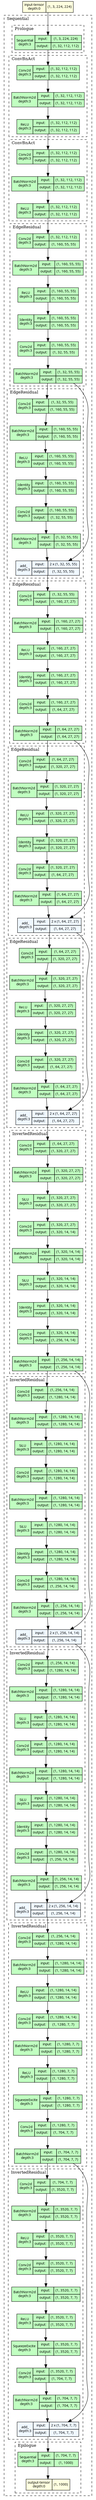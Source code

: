 strict digraph "GPUNet-0" {
	graph [ordering=in rankdir=TB size="69.6,69.6"]
	node [align=left fontname="Linux libertine" fontsize=10 height=0.2 margin=0 ranksep=0.1 shape=plaintext style=filled]
	edge [fontsize=10]
	0 [label=<
                    <TABLE BORDER="0" CELLBORDER="1"
                    CELLSPACING="0" CELLPADDING="4">
                        <TR><TD>input-tensor<BR/>depth:0</TD><TD>(1, 3, 224, 224)</TD></TR>
                    </TABLE>> fillcolor=lightyellow]
	subgraph cluster_2 {
		fontsize=12 label=Sequential labeljust=l style=dashed
		subgraph cluster_3 {
			fontsize=12 label=Prologue labeljust=l style=dashed
			1 [label=<
                    <TABLE BORDER="0" CELLBORDER="1"
                    CELLSPACING="0" CELLPADDING="4">
                    <TR>
                        <TD ROWSPAN="2">Sequential<BR/>depth:3</TD>
                        <TD COLSPAN="2">input:</TD>
                        <TD COLSPAN="2">(1, 3, 224, 224) </TD>
                    </TR>
                    <TR>
                        <TD COLSPAN="2">output: </TD>
                        <TD COLSPAN="2">(1, 32, 112, 112) </TD>
                    </TR>
                    </TABLE>> fillcolor=darkseagreen1]
		}
		subgraph cluster_4 {
			fontsize=12 label=ConvBnAct labeljust=l style=dashed
			2 [label=<
                    <TABLE BORDER="0" CELLBORDER="1"
                    CELLSPACING="0" CELLPADDING="4">
                    <TR>
                        <TD ROWSPAN="2">Conv2d<BR/>depth:3</TD>
                        <TD COLSPAN="2">input:</TD>
                        <TD COLSPAN="2">(1, 32, 112, 112) </TD>
                    </TR>
                    <TR>
                        <TD COLSPAN="2">output: </TD>
                        <TD COLSPAN="2">(1, 32, 112, 112) </TD>
                    </TR>
                    </TABLE>> fillcolor=darkseagreen1]
			3 [label=<
                    <TABLE BORDER="0" CELLBORDER="1"
                    CELLSPACING="0" CELLPADDING="4">
                    <TR>
                        <TD ROWSPAN="2">BatchNorm2d<BR/>depth:3</TD>
                        <TD COLSPAN="2">input:</TD>
                        <TD COLSPAN="2">(1, 32, 112, 112) </TD>
                    </TR>
                    <TR>
                        <TD COLSPAN="2">output: </TD>
                        <TD COLSPAN="2">(1, 32, 112, 112) </TD>
                    </TR>
                    </TABLE>> fillcolor=darkseagreen1]
			4 [label=<
                    <TABLE BORDER="0" CELLBORDER="1"
                    CELLSPACING="0" CELLPADDING="4">
                    <TR>
                        <TD ROWSPAN="2">ReLU<BR/>depth:3</TD>
                        <TD COLSPAN="2">input:</TD>
                        <TD COLSPAN="2">(1, 32, 112, 112) </TD>
                    </TR>
                    <TR>
                        <TD COLSPAN="2">output: </TD>
                        <TD COLSPAN="2">(1, 32, 112, 112) </TD>
                    </TR>
                    </TABLE>> fillcolor=darkseagreen1]
		}
		subgraph cluster_5 {
			fontsize=12 label=ConvBnAct labeljust=l style=dashed
			5 [label=<
                    <TABLE BORDER="0" CELLBORDER="1"
                    CELLSPACING="0" CELLPADDING="4">
                    <TR>
                        <TD ROWSPAN="2">Conv2d<BR/>depth:3</TD>
                        <TD COLSPAN="2">input:</TD>
                        <TD COLSPAN="2">(1, 32, 112, 112) </TD>
                    </TR>
                    <TR>
                        <TD COLSPAN="2">output: </TD>
                        <TD COLSPAN="2">(1, 32, 112, 112) </TD>
                    </TR>
                    </TABLE>> fillcolor=darkseagreen1]
			6 [label=<
                    <TABLE BORDER="0" CELLBORDER="1"
                    CELLSPACING="0" CELLPADDING="4">
                    <TR>
                        <TD ROWSPAN="2">BatchNorm2d<BR/>depth:3</TD>
                        <TD COLSPAN="2">input:</TD>
                        <TD COLSPAN="2">(1, 32, 112, 112) </TD>
                    </TR>
                    <TR>
                        <TD COLSPAN="2">output: </TD>
                        <TD COLSPAN="2">(1, 32, 112, 112) </TD>
                    </TR>
                    </TABLE>> fillcolor=darkseagreen1]
			7 [label=<
                    <TABLE BORDER="0" CELLBORDER="1"
                    CELLSPACING="0" CELLPADDING="4">
                    <TR>
                        <TD ROWSPAN="2">ReLU<BR/>depth:3</TD>
                        <TD COLSPAN="2">input:</TD>
                        <TD COLSPAN="2">(1, 32, 112, 112) </TD>
                    </TR>
                    <TR>
                        <TD COLSPAN="2">output: </TD>
                        <TD COLSPAN="2">(1, 32, 112, 112) </TD>
                    </TR>
                    </TABLE>> fillcolor=darkseagreen1]
		}
		subgraph cluster_6 {
			fontsize=12 label=EdgeResidual labeljust=l style=dashed
			8 [label=<
                    <TABLE BORDER="0" CELLBORDER="1"
                    CELLSPACING="0" CELLPADDING="4">
                    <TR>
                        <TD ROWSPAN="2">Conv2d<BR/>depth:3</TD>
                        <TD COLSPAN="2">input:</TD>
                        <TD COLSPAN="2">(1, 32, 112, 112) </TD>
                    </TR>
                    <TR>
                        <TD COLSPAN="2">output: </TD>
                        <TD COLSPAN="2">(1, 160, 55, 55) </TD>
                    </TR>
                    </TABLE>> fillcolor=darkseagreen1]
			9 [label=<
                    <TABLE BORDER="0" CELLBORDER="1"
                    CELLSPACING="0" CELLPADDING="4">
                    <TR>
                        <TD ROWSPAN="2">BatchNorm2d<BR/>depth:3</TD>
                        <TD COLSPAN="2">input:</TD>
                        <TD COLSPAN="2">(1, 160, 55, 55) </TD>
                    </TR>
                    <TR>
                        <TD COLSPAN="2">output: </TD>
                        <TD COLSPAN="2">(1, 160, 55, 55) </TD>
                    </TR>
                    </TABLE>> fillcolor=darkseagreen1]
			10 [label=<
                    <TABLE BORDER="0" CELLBORDER="1"
                    CELLSPACING="0" CELLPADDING="4">
                    <TR>
                        <TD ROWSPAN="2">ReLU<BR/>depth:3</TD>
                        <TD COLSPAN="2">input:</TD>
                        <TD COLSPAN="2">(1, 160, 55, 55) </TD>
                    </TR>
                    <TR>
                        <TD COLSPAN="2">output: </TD>
                        <TD COLSPAN="2">(1, 160, 55, 55) </TD>
                    </TR>
                    </TABLE>> fillcolor=darkseagreen1]
			11 [label=<
                    <TABLE BORDER="0" CELLBORDER="1"
                    CELLSPACING="0" CELLPADDING="4">
                    <TR>
                        <TD ROWSPAN="2">Identity<BR/>depth:3</TD>
                        <TD COLSPAN="2">input:</TD>
                        <TD COLSPAN="2">(1, 160, 55, 55) </TD>
                    </TR>
                    <TR>
                        <TD COLSPAN="2">output: </TD>
                        <TD COLSPAN="2">(1, 160, 55, 55) </TD>
                    </TR>
                    </TABLE>> fillcolor=darkseagreen1]
			12 [label=<
                    <TABLE BORDER="0" CELLBORDER="1"
                    CELLSPACING="0" CELLPADDING="4">
                    <TR>
                        <TD ROWSPAN="2">Conv2d<BR/>depth:3</TD>
                        <TD COLSPAN="2">input:</TD>
                        <TD COLSPAN="2">(1, 160, 55, 55) </TD>
                    </TR>
                    <TR>
                        <TD COLSPAN="2">output: </TD>
                        <TD COLSPAN="2">(1, 32, 55, 55) </TD>
                    </TR>
                    </TABLE>> fillcolor=darkseagreen1]
			13 [label=<
                    <TABLE BORDER="0" CELLBORDER="1"
                    CELLSPACING="0" CELLPADDING="4">
                    <TR>
                        <TD ROWSPAN="2">BatchNorm2d<BR/>depth:3</TD>
                        <TD COLSPAN="2">input:</TD>
                        <TD COLSPAN="2">(1, 32, 55, 55) </TD>
                    </TR>
                    <TR>
                        <TD COLSPAN="2">output: </TD>
                        <TD COLSPAN="2">(1, 32, 55, 55) </TD>
                    </TR>
                    </TABLE>> fillcolor=darkseagreen1]
		}
		subgraph cluster_7 {
			fontsize=12 label=EdgeResidual labeljust=l style=dashed
			14 [label=<
                    <TABLE BORDER="0" CELLBORDER="1"
                    CELLSPACING="0" CELLPADDING="4">
                    <TR>
                        <TD ROWSPAN="2">Conv2d<BR/>depth:3</TD>
                        <TD COLSPAN="2">input:</TD>
                        <TD COLSPAN="2">(1, 32, 55, 55) </TD>
                    </TR>
                    <TR>
                        <TD COLSPAN="2">output: </TD>
                        <TD COLSPAN="2">(1, 160, 55, 55) </TD>
                    </TR>
                    </TABLE>> fillcolor=darkseagreen1]
			15 [label=<
                    <TABLE BORDER="0" CELLBORDER="1"
                    CELLSPACING="0" CELLPADDING="4">
                    <TR>
                        <TD ROWSPAN="2">BatchNorm2d<BR/>depth:3</TD>
                        <TD COLSPAN="2">input:</TD>
                        <TD COLSPAN="2">(1, 160, 55, 55) </TD>
                    </TR>
                    <TR>
                        <TD COLSPAN="2">output: </TD>
                        <TD COLSPAN="2">(1, 160, 55, 55) </TD>
                    </TR>
                    </TABLE>> fillcolor=darkseagreen1]
			16 [label=<
                    <TABLE BORDER="0" CELLBORDER="1"
                    CELLSPACING="0" CELLPADDING="4">
                    <TR>
                        <TD ROWSPAN="2">ReLU<BR/>depth:3</TD>
                        <TD COLSPAN="2">input:</TD>
                        <TD COLSPAN="2">(1, 160, 55, 55) </TD>
                    </TR>
                    <TR>
                        <TD COLSPAN="2">output: </TD>
                        <TD COLSPAN="2">(1, 160, 55, 55) </TD>
                    </TR>
                    </TABLE>> fillcolor=darkseagreen1]
			17 [label=<
                    <TABLE BORDER="0" CELLBORDER="1"
                    CELLSPACING="0" CELLPADDING="4">
                    <TR>
                        <TD ROWSPAN="2">Identity<BR/>depth:3</TD>
                        <TD COLSPAN="2">input:</TD>
                        <TD COLSPAN="2">(1, 160, 55, 55) </TD>
                    </TR>
                    <TR>
                        <TD COLSPAN="2">output: </TD>
                        <TD COLSPAN="2">(1, 160, 55, 55) </TD>
                    </TR>
                    </TABLE>> fillcolor=darkseagreen1]
			18 [label=<
                    <TABLE BORDER="0" CELLBORDER="1"
                    CELLSPACING="0" CELLPADDING="4">
                    <TR>
                        <TD ROWSPAN="2">Conv2d<BR/>depth:3</TD>
                        <TD COLSPAN="2">input:</TD>
                        <TD COLSPAN="2">(1, 160, 55, 55) </TD>
                    </TR>
                    <TR>
                        <TD COLSPAN="2">output: </TD>
                        <TD COLSPAN="2">(1, 32, 55, 55) </TD>
                    </TR>
                    </TABLE>> fillcolor=darkseagreen1]
			19 [label=<
                    <TABLE BORDER="0" CELLBORDER="1"
                    CELLSPACING="0" CELLPADDING="4">
                    <TR>
                        <TD ROWSPAN="2">BatchNorm2d<BR/>depth:3</TD>
                        <TD COLSPAN="2">input:</TD>
                        <TD COLSPAN="2">(1, 32, 55, 55) </TD>
                    </TR>
                    <TR>
                        <TD COLSPAN="2">output: </TD>
                        <TD COLSPAN="2">(1, 32, 55, 55) </TD>
                    </TR>
                    </TABLE>> fillcolor=darkseagreen1]
			20 [label=<
                    <TABLE BORDER="0" CELLBORDER="1"
                    CELLSPACING="0" CELLPADDING="4">
                    <TR>
                        <TD ROWSPAN="2">add_<BR/>depth:3</TD>
                        <TD COLSPAN="2">input:</TD>
                        <TD COLSPAN="2">2 x (1, 32, 55, 55) </TD>
                    </TR>
                    <TR>
                        <TD COLSPAN="2">output: </TD>
                        <TD COLSPAN="2">(1, 32, 55, 55) </TD>
                    </TR>
                    </TABLE>> fillcolor=aliceblue]
		}
		subgraph cluster_8 {
			fontsize=12 label=EdgeResidual labeljust=l style=dashed
			21 [label=<
                    <TABLE BORDER="0" CELLBORDER="1"
                    CELLSPACING="0" CELLPADDING="4">
                    <TR>
                        <TD ROWSPAN="2">Conv2d<BR/>depth:3</TD>
                        <TD COLSPAN="2">input:</TD>
                        <TD COLSPAN="2">(1, 32, 55, 55) </TD>
                    </TR>
                    <TR>
                        <TD COLSPAN="2">output: </TD>
                        <TD COLSPAN="2">(1, 160, 27, 27) </TD>
                    </TR>
                    </TABLE>> fillcolor=darkseagreen1]
			22 [label=<
                    <TABLE BORDER="0" CELLBORDER="1"
                    CELLSPACING="0" CELLPADDING="4">
                    <TR>
                        <TD ROWSPAN="2">BatchNorm2d<BR/>depth:3</TD>
                        <TD COLSPAN="2">input:</TD>
                        <TD COLSPAN="2">(1, 160, 27, 27) </TD>
                    </TR>
                    <TR>
                        <TD COLSPAN="2">output: </TD>
                        <TD COLSPAN="2">(1, 160, 27, 27) </TD>
                    </TR>
                    </TABLE>> fillcolor=darkseagreen1]
			23 [label=<
                    <TABLE BORDER="0" CELLBORDER="1"
                    CELLSPACING="0" CELLPADDING="4">
                    <TR>
                        <TD ROWSPAN="2">ReLU<BR/>depth:3</TD>
                        <TD COLSPAN="2">input:</TD>
                        <TD COLSPAN="2">(1, 160, 27, 27) </TD>
                    </TR>
                    <TR>
                        <TD COLSPAN="2">output: </TD>
                        <TD COLSPAN="2">(1, 160, 27, 27) </TD>
                    </TR>
                    </TABLE>> fillcolor=darkseagreen1]
			24 [label=<
                    <TABLE BORDER="0" CELLBORDER="1"
                    CELLSPACING="0" CELLPADDING="4">
                    <TR>
                        <TD ROWSPAN="2">Identity<BR/>depth:3</TD>
                        <TD COLSPAN="2">input:</TD>
                        <TD COLSPAN="2">(1, 160, 27, 27) </TD>
                    </TR>
                    <TR>
                        <TD COLSPAN="2">output: </TD>
                        <TD COLSPAN="2">(1, 160, 27, 27) </TD>
                    </TR>
                    </TABLE>> fillcolor=darkseagreen1]
			25 [label=<
                    <TABLE BORDER="0" CELLBORDER="1"
                    CELLSPACING="0" CELLPADDING="4">
                    <TR>
                        <TD ROWSPAN="2">Conv2d<BR/>depth:3</TD>
                        <TD COLSPAN="2">input:</TD>
                        <TD COLSPAN="2">(1, 160, 27, 27) </TD>
                    </TR>
                    <TR>
                        <TD COLSPAN="2">output: </TD>
                        <TD COLSPAN="2">(1, 64, 27, 27) </TD>
                    </TR>
                    </TABLE>> fillcolor=darkseagreen1]
			26 [label=<
                    <TABLE BORDER="0" CELLBORDER="1"
                    CELLSPACING="0" CELLPADDING="4">
                    <TR>
                        <TD ROWSPAN="2">BatchNorm2d<BR/>depth:3</TD>
                        <TD COLSPAN="2">input:</TD>
                        <TD COLSPAN="2">(1, 64, 27, 27) </TD>
                    </TR>
                    <TR>
                        <TD COLSPAN="2">output: </TD>
                        <TD COLSPAN="2">(1, 64, 27, 27) </TD>
                    </TR>
                    </TABLE>> fillcolor=darkseagreen1]
		}
		subgraph cluster_9 {
			fontsize=12 label=EdgeResidual labeljust=l style=dashed
			27 [label=<
                    <TABLE BORDER="0" CELLBORDER="1"
                    CELLSPACING="0" CELLPADDING="4">
                    <TR>
                        <TD ROWSPAN="2">Conv2d<BR/>depth:3</TD>
                        <TD COLSPAN="2">input:</TD>
                        <TD COLSPAN="2">(1, 64, 27, 27) </TD>
                    </TR>
                    <TR>
                        <TD COLSPAN="2">output: </TD>
                        <TD COLSPAN="2">(1, 320, 27, 27) </TD>
                    </TR>
                    </TABLE>> fillcolor=darkseagreen1]
			28 [label=<
                    <TABLE BORDER="0" CELLBORDER="1"
                    CELLSPACING="0" CELLPADDING="4">
                    <TR>
                        <TD ROWSPAN="2">BatchNorm2d<BR/>depth:3</TD>
                        <TD COLSPAN="2">input:</TD>
                        <TD COLSPAN="2">(1, 320, 27, 27) </TD>
                    </TR>
                    <TR>
                        <TD COLSPAN="2">output: </TD>
                        <TD COLSPAN="2">(1, 320, 27, 27) </TD>
                    </TR>
                    </TABLE>> fillcolor=darkseagreen1]
			29 [label=<
                    <TABLE BORDER="0" CELLBORDER="1"
                    CELLSPACING="0" CELLPADDING="4">
                    <TR>
                        <TD ROWSPAN="2">ReLU<BR/>depth:3</TD>
                        <TD COLSPAN="2">input:</TD>
                        <TD COLSPAN="2">(1, 320, 27, 27) </TD>
                    </TR>
                    <TR>
                        <TD COLSPAN="2">output: </TD>
                        <TD COLSPAN="2">(1, 320, 27, 27) </TD>
                    </TR>
                    </TABLE>> fillcolor=darkseagreen1]
			30 [label=<
                    <TABLE BORDER="0" CELLBORDER="1"
                    CELLSPACING="0" CELLPADDING="4">
                    <TR>
                        <TD ROWSPAN="2">Identity<BR/>depth:3</TD>
                        <TD COLSPAN="2">input:</TD>
                        <TD COLSPAN="2">(1, 320, 27, 27) </TD>
                    </TR>
                    <TR>
                        <TD COLSPAN="2">output: </TD>
                        <TD COLSPAN="2">(1, 320, 27, 27) </TD>
                    </TR>
                    </TABLE>> fillcolor=darkseagreen1]
			31 [label=<
                    <TABLE BORDER="0" CELLBORDER="1"
                    CELLSPACING="0" CELLPADDING="4">
                    <TR>
                        <TD ROWSPAN="2">Conv2d<BR/>depth:3</TD>
                        <TD COLSPAN="2">input:</TD>
                        <TD COLSPAN="2">(1, 320, 27, 27) </TD>
                    </TR>
                    <TR>
                        <TD COLSPAN="2">output: </TD>
                        <TD COLSPAN="2">(1, 64, 27, 27) </TD>
                    </TR>
                    </TABLE>> fillcolor=darkseagreen1]
			32 [label=<
                    <TABLE BORDER="0" CELLBORDER="1"
                    CELLSPACING="0" CELLPADDING="4">
                    <TR>
                        <TD ROWSPAN="2">BatchNorm2d<BR/>depth:3</TD>
                        <TD COLSPAN="2">input:</TD>
                        <TD COLSPAN="2">(1, 64, 27, 27) </TD>
                    </TR>
                    <TR>
                        <TD COLSPAN="2">output: </TD>
                        <TD COLSPAN="2">(1, 64, 27, 27) </TD>
                    </TR>
                    </TABLE>> fillcolor=darkseagreen1]
			33 [label=<
                    <TABLE BORDER="0" CELLBORDER="1"
                    CELLSPACING="0" CELLPADDING="4">
                    <TR>
                        <TD ROWSPAN="2">add_<BR/>depth:3</TD>
                        <TD COLSPAN="2">input:</TD>
                        <TD COLSPAN="2">2 x (1, 64, 27, 27) </TD>
                    </TR>
                    <TR>
                        <TD COLSPAN="2">output: </TD>
                        <TD COLSPAN="2">(1, 64, 27, 27) </TD>
                    </TR>
                    </TABLE>> fillcolor=aliceblue]
		}
		subgraph cluster_10 {
			fontsize=12 label=EdgeResidual labeljust=l style=dashed
			34 [label=<
                    <TABLE BORDER="0" CELLBORDER="1"
                    CELLSPACING="0" CELLPADDING="4">
                    <TR>
                        <TD ROWSPAN="2">Conv2d<BR/>depth:3</TD>
                        <TD COLSPAN="2">input:</TD>
                        <TD COLSPAN="2">(1, 64, 27, 27) </TD>
                    </TR>
                    <TR>
                        <TD COLSPAN="2">output: </TD>
                        <TD COLSPAN="2">(1, 320, 27, 27) </TD>
                    </TR>
                    </TABLE>> fillcolor=darkseagreen1]
			35 [label=<
                    <TABLE BORDER="0" CELLBORDER="1"
                    CELLSPACING="0" CELLPADDING="4">
                    <TR>
                        <TD ROWSPAN="2">BatchNorm2d<BR/>depth:3</TD>
                        <TD COLSPAN="2">input:</TD>
                        <TD COLSPAN="2">(1, 320, 27, 27) </TD>
                    </TR>
                    <TR>
                        <TD COLSPAN="2">output: </TD>
                        <TD COLSPAN="2">(1, 320, 27, 27) </TD>
                    </TR>
                    </TABLE>> fillcolor=darkseagreen1]
			36 [label=<
                    <TABLE BORDER="0" CELLBORDER="1"
                    CELLSPACING="0" CELLPADDING="4">
                    <TR>
                        <TD ROWSPAN="2">ReLU<BR/>depth:3</TD>
                        <TD COLSPAN="2">input:</TD>
                        <TD COLSPAN="2">(1, 320, 27, 27) </TD>
                    </TR>
                    <TR>
                        <TD COLSPAN="2">output: </TD>
                        <TD COLSPAN="2">(1, 320, 27, 27) </TD>
                    </TR>
                    </TABLE>> fillcolor=darkseagreen1]
			37 [label=<
                    <TABLE BORDER="0" CELLBORDER="1"
                    CELLSPACING="0" CELLPADDING="4">
                    <TR>
                        <TD ROWSPAN="2">Identity<BR/>depth:3</TD>
                        <TD COLSPAN="2">input:</TD>
                        <TD COLSPAN="2">(1, 320, 27, 27) </TD>
                    </TR>
                    <TR>
                        <TD COLSPAN="2">output: </TD>
                        <TD COLSPAN="2">(1, 320, 27, 27) </TD>
                    </TR>
                    </TABLE>> fillcolor=darkseagreen1]
			38 [label=<
                    <TABLE BORDER="0" CELLBORDER="1"
                    CELLSPACING="0" CELLPADDING="4">
                    <TR>
                        <TD ROWSPAN="2">Conv2d<BR/>depth:3</TD>
                        <TD COLSPAN="2">input:</TD>
                        <TD COLSPAN="2">(1, 320, 27, 27) </TD>
                    </TR>
                    <TR>
                        <TD COLSPAN="2">output: </TD>
                        <TD COLSPAN="2">(1, 64, 27, 27) </TD>
                    </TR>
                    </TABLE>> fillcolor=darkseagreen1]
			39 [label=<
                    <TABLE BORDER="0" CELLBORDER="1"
                    CELLSPACING="0" CELLPADDING="4">
                    <TR>
                        <TD ROWSPAN="2">BatchNorm2d<BR/>depth:3</TD>
                        <TD COLSPAN="2">input:</TD>
                        <TD COLSPAN="2">(1, 64, 27, 27) </TD>
                    </TR>
                    <TR>
                        <TD COLSPAN="2">output: </TD>
                        <TD COLSPAN="2">(1, 64, 27, 27) </TD>
                    </TR>
                    </TABLE>> fillcolor=darkseagreen1]
			40 [label=<
                    <TABLE BORDER="0" CELLBORDER="1"
                    CELLSPACING="0" CELLPADDING="4">
                    <TR>
                        <TD ROWSPAN="2">add_<BR/>depth:3</TD>
                        <TD COLSPAN="2">input:</TD>
                        <TD COLSPAN="2">2 x (1, 64, 27, 27) </TD>
                    </TR>
                    <TR>
                        <TD COLSPAN="2">output: </TD>
                        <TD COLSPAN="2">(1, 64, 27, 27) </TD>
                    </TR>
                    </TABLE>> fillcolor=aliceblue]
		}
		subgraph cluster_11 {
			fontsize=12 label=InvertedResidual labeljust=l style=dashed
			41 [label=<
                    <TABLE BORDER="0" CELLBORDER="1"
                    CELLSPACING="0" CELLPADDING="4">
                    <TR>
                        <TD ROWSPAN="2">Conv2d<BR/>depth:3</TD>
                        <TD COLSPAN="2">input:</TD>
                        <TD COLSPAN="2">(1, 64, 27, 27) </TD>
                    </TR>
                    <TR>
                        <TD COLSPAN="2">output: </TD>
                        <TD COLSPAN="2">(1, 320, 27, 27) </TD>
                    </TR>
                    </TABLE>> fillcolor=darkseagreen1]
			42 [label=<
                    <TABLE BORDER="0" CELLBORDER="1"
                    CELLSPACING="0" CELLPADDING="4">
                    <TR>
                        <TD ROWSPAN="2">BatchNorm2d<BR/>depth:3</TD>
                        <TD COLSPAN="2">input:</TD>
                        <TD COLSPAN="2">(1, 320, 27, 27) </TD>
                    </TR>
                    <TR>
                        <TD COLSPAN="2">output: </TD>
                        <TD COLSPAN="2">(1, 320, 27, 27) </TD>
                    </TR>
                    </TABLE>> fillcolor=darkseagreen1]
			43 [label=<
                    <TABLE BORDER="0" CELLBORDER="1"
                    CELLSPACING="0" CELLPADDING="4">
                    <TR>
                        <TD ROWSPAN="2">SiLU<BR/>depth:3</TD>
                        <TD COLSPAN="2">input:</TD>
                        <TD COLSPAN="2">(1, 320, 27, 27) </TD>
                    </TR>
                    <TR>
                        <TD COLSPAN="2">output: </TD>
                        <TD COLSPAN="2">(1, 320, 27, 27) </TD>
                    </TR>
                    </TABLE>> fillcolor=darkseagreen1]
			44 [label=<
                    <TABLE BORDER="0" CELLBORDER="1"
                    CELLSPACING="0" CELLPADDING="4">
                    <TR>
                        <TD ROWSPAN="2">Conv2d<BR/>depth:3</TD>
                        <TD COLSPAN="2">input:</TD>
                        <TD COLSPAN="2">(1, 320, 27, 27) </TD>
                    </TR>
                    <TR>
                        <TD COLSPAN="2">output: </TD>
                        <TD COLSPAN="2">(1, 320, 14, 14) </TD>
                    </TR>
                    </TABLE>> fillcolor=darkseagreen1]
			45 [label=<
                    <TABLE BORDER="0" CELLBORDER="1"
                    CELLSPACING="0" CELLPADDING="4">
                    <TR>
                        <TD ROWSPAN="2">BatchNorm2d<BR/>depth:3</TD>
                        <TD COLSPAN="2">input:</TD>
                        <TD COLSPAN="2">(1, 320, 14, 14) </TD>
                    </TR>
                    <TR>
                        <TD COLSPAN="2">output: </TD>
                        <TD COLSPAN="2">(1, 320, 14, 14) </TD>
                    </TR>
                    </TABLE>> fillcolor=darkseagreen1]
			46 [label=<
                    <TABLE BORDER="0" CELLBORDER="1"
                    CELLSPACING="0" CELLPADDING="4">
                    <TR>
                        <TD ROWSPAN="2">SiLU<BR/>depth:3</TD>
                        <TD COLSPAN="2">input:</TD>
                        <TD COLSPAN="2">(1, 320, 14, 14) </TD>
                    </TR>
                    <TR>
                        <TD COLSPAN="2">output: </TD>
                        <TD COLSPAN="2">(1, 320, 14, 14) </TD>
                    </TR>
                    </TABLE>> fillcolor=darkseagreen1]
			47 [label=<
                    <TABLE BORDER="0" CELLBORDER="1"
                    CELLSPACING="0" CELLPADDING="4">
                    <TR>
                        <TD ROWSPAN="2">Identity<BR/>depth:3</TD>
                        <TD COLSPAN="2">input:</TD>
                        <TD COLSPAN="2">(1, 320, 14, 14) </TD>
                    </TR>
                    <TR>
                        <TD COLSPAN="2">output: </TD>
                        <TD COLSPAN="2">(1, 320, 14, 14) </TD>
                    </TR>
                    </TABLE>> fillcolor=darkseagreen1]
			48 [label=<
                    <TABLE BORDER="0" CELLBORDER="1"
                    CELLSPACING="0" CELLPADDING="4">
                    <TR>
                        <TD ROWSPAN="2">Conv2d<BR/>depth:3</TD>
                        <TD COLSPAN="2">input:</TD>
                        <TD COLSPAN="2">(1, 320, 14, 14) </TD>
                    </TR>
                    <TR>
                        <TD COLSPAN="2">output: </TD>
                        <TD COLSPAN="2">(1, 256, 14, 14) </TD>
                    </TR>
                    </TABLE>> fillcolor=darkseagreen1]
			49 [label=<
                    <TABLE BORDER="0" CELLBORDER="1"
                    CELLSPACING="0" CELLPADDING="4">
                    <TR>
                        <TD ROWSPAN="2">BatchNorm2d<BR/>depth:3</TD>
                        <TD COLSPAN="2">input:</TD>
                        <TD COLSPAN="2">(1, 256, 14, 14) </TD>
                    </TR>
                    <TR>
                        <TD COLSPAN="2">output: </TD>
                        <TD COLSPAN="2">(1, 256, 14, 14) </TD>
                    </TR>
                    </TABLE>> fillcolor=darkseagreen1]
		}
		subgraph cluster_12 {
			fontsize=12 label=InvertedResidual labeljust=l style=dashed
			50 [label=<
                    <TABLE BORDER="0" CELLBORDER="1"
                    CELLSPACING="0" CELLPADDING="4">
                    <TR>
                        <TD ROWSPAN="2">Conv2d<BR/>depth:3</TD>
                        <TD COLSPAN="2">input:</TD>
                        <TD COLSPAN="2">(1, 256, 14, 14) </TD>
                    </TR>
                    <TR>
                        <TD COLSPAN="2">output: </TD>
                        <TD COLSPAN="2">(1, 1280, 14, 14) </TD>
                    </TR>
                    </TABLE>> fillcolor=darkseagreen1]
			51 [label=<
                    <TABLE BORDER="0" CELLBORDER="1"
                    CELLSPACING="0" CELLPADDING="4">
                    <TR>
                        <TD ROWSPAN="2">BatchNorm2d<BR/>depth:3</TD>
                        <TD COLSPAN="2">input:</TD>
                        <TD COLSPAN="2">(1, 1280, 14, 14) </TD>
                    </TR>
                    <TR>
                        <TD COLSPAN="2">output: </TD>
                        <TD COLSPAN="2">(1, 1280, 14, 14) </TD>
                    </TR>
                    </TABLE>> fillcolor=darkseagreen1]
			52 [label=<
                    <TABLE BORDER="0" CELLBORDER="1"
                    CELLSPACING="0" CELLPADDING="4">
                    <TR>
                        <TD ROWSPAN="2">SiLU<BR/>depth:3</TD>
                        <TD COLSPAN="2">input:</TD>
                        <TD COLSPAN="2">(1, 1280, 14, 14) </TD>
                    </TR>
                    <TR>
                        <TD COLSPAN="2">output: </TD>
                        <TD COLSPAN="2">(1, 1280, 14, 14) </TD>
                    </TR>
                    </TABLE>> fillcolor=darkseagreen1]
			53 [label=<
                    <TABLE BORDER="0" CELLBORDER="1"
                    CELLSPACING="0" CELLPADDING="4">
                    <TR>
                        <TD ROWSPAN="2">Conv2d<BR/>depth:3</TD>
                        <TD COLSPAN="2">input:</TD>
                        <TD COLSPAN="2">(1, 1280, 14, 14) </TD>
                    </TR>
                    <TR>
                        <TD COLSPAN="2">output: </TD>
                        <TD COLSPAN="2">(1, 1280, 14, 14) </TD>
                    </TR>
                    </TABLE>> fillcolor=darkseagreen1]
			54 [label=<
                    <TABLE BORDER="0" CELLBORDER="1"
                    CELLSPACING="0" CELLPADDING="4">
                    <TR>
                        <TD ROWSPAN="2">BatchNorm2d<BR/>depth:3</TD>
                        <TD COLSPAN="2">input:</TD>
                        <TD COLSPAN="2">(1, 1280, 14, 14) </TD>
                    </TR>
                    <TR>
                        <TD COLSPAN="2">output: </TD>
                        <TD COLSPAN="2">(1, 1280, 14, 14) </TD>
                    </TR>
                    </TABLE>> fillcolor=darkseagreen1]
			55 [label=<
                    <TABLE BORDER="0" CELLBORDER="1"
                    CELLSPACING="0" CELLPADDING="4">
                    <TR>
                        <TD ROWSPAN="2">SiLU<BR/>depth:3</TD>
                        <TD COLSPAN="2">input:</TD>
                        <TD COLSPAN="2">(1, 1280, 14, 14) </TD>
                    </TR>
                    <TR>
                        <TD COLSPAN="2">output: </TD>
                        <TD COLSPAN="2">(1, 1280, 14, 14) </TD>
                    </TR>
                    </TABLE>> fillcolor=darkseagreen1]
			56 [label=<
                    <TABLE BORDER="0" CELLBORDER="1"
                    CELLSPACING="0" CELLPADDING="4">
                    <TR>
                        <TD ROWSPAN="2">Identity<BR/>depth:3</TD>
                        <TD COLSPAN="2">input:</TD>
                        <TD COLSPAN="2">(1, 1280, 14, 14) </TD>
                    </TR>
                    <TR>
                        <TD COLSPAN="2">output: </TD>
                        <TD COLSPAN="2">(1, 1280, 14, 14) </TD>
                    </TR>
                    </TABLE>> fillcolor=darkseagreen1]
			57 [label=<
                    <TABLE BORDER="0" CELLBORDER="1"
                    CELLSPACING="0" CELLPADDING="4">
                    <TR>
                        <TD ROWSPAN="2">Conv2d<BR/>depth:3</TD>
                        <TD COLSPAN="2">input:</TD>
                        <TD COLSPAN="2">(1, 1280, 14, 14) </TD>
                    </TR>
                    <TR>
                        <TD COLSPAN="2">output: </TD>
                        <TD COLSPAN="2">(1, 256, 14, 14) </TD>
                    </TR>
                    </TABLE>> fillcolor=darkseagreen1]
			58 [label=<
                    <TABLE BORDER="0" CELLBORDER="1"
                    CELLSPACING="0" CELLPADDING="4">
                    <TR>
                        <TD ROWSPAN="2">BatchNorm2d<BR/>depth:3</TD>
                        <TD COLSPAN="2">input:</TD>
                        <TD COLSPAN="2">(1, 256, 14, 14) </TD>
                    </TR>
                    <TR>
                        <TD COLSPAN="2">output: </TD>
                        <TD COLSPAN="2">(1, 256, 14, 14) </TD>
                    </TR>
                    </TABLE>> fillcolor=darkseagreen1]
			59 [label=<
                    <TABLE BORDER="0" CELLBORDER="1"
                    CELLSPACING="0" CELLPADDING="4">
                    <TR>
                        <TD ROWSPAN="2">add_<BR/>depth:3</TD>
                        <TD COLSPAN="2">input:</TD>
                        <TD COLSPAN="2">2 x (1, 256, 14, 14) </TD>
                    </TR>
                    <TR>
                        <TD COLSPAN="2">output: </TD>
                        <TD COLSPAN="2">(1, 256, 14, 14) </TD>
                    </TR>
                    </TABLE>> fillcolor=aliceblue]
		}
		subgraph cluster_13 {
			fontsize=12 label=InvertedResidual labeljust=l style=dashed
			60 [label=<
                    <TABLE BORDER="0" CELLBORDER="1"
                    CELLSPACING="0" CELLPADDING="4">
                    <TR>
                        <TD ROWSPAN="2">Conv2d<BR/>depth:3</TD>
                        <TD COLSPAN="2">input:</TD>
                        <TD COLSPAN="2">(1, 256, 14, 14) </TD>
                    </TR>
                    <TR>
                        <TD COLSPAN="2">output: </TD>
                        <TD COLSPAN="2">(1, 1280, 14, 14) </TD>
                    </TR>
                    </TABLE>> fillcolor=darkseagreen1]
			61 [label=<
                    <TABLE BORDER="0" CELLBORDER="1"
                    CELLSPACING="0" CELLPADDING="4">
                    <TR>
                        <TD ROWSPAN="2">BatchNorm2d<BR/>depth:3</TD>
                        <TD COLSPAN="2">input:</TD>
                        <TD COLSPAN="2">(1, 1280, 14, 14) </TD>
                    </TR>
                    <TR>
                        <TD COLSPAN="2">output: </TD>
                        <TD COLSPAN="2">(1, 1280, 14, 14) </TD>
                    </TR>
                    </TABLE>> fillcolor=darkseagreen1]
			62 [label=<
                    <TABLE BORDER="0" CELLBORDER="1"
                    CELLSPACING="0" CELLPADDING="4">
                    <TR>
                        <TD ROWSPAN="2">SiLU<BR/>depth:3</TD>
                        <TD COLSPAN="2">input:</TD>
                        <TD COLSPAN="2">(1, 1280, 14, 14) </TD>
                    </TR>
                    <TR>
                        <TD COLSPAN="2">output: </TD>
                        <TD COLSPAN="2">(1, 1280, 14, 14) </TD>
                    </TR>
                    </TABLE>> fillcolor=darkseagreen1]
			63 [label=<
                    <TABLE BORDER="0" CELLBORDER="1"
                    CELLSPACING="0" CELLPADDING="4">
                    <TR>
                        <TD ROWSPAN="2">Conv2d<BR/>depth:3</TD>
                        <TD COLSPAN="2">input:</TD>
                        <TD COLSPAN="2">(1, 1280, 14, 14) </TD>
                    </TR>
                    <TR>
                        <TD COLSPAN="2">output: </TD>
                        <TD COLSPAN="2">(1, 1280, 14, 14) </TD>
                    </TR>
                    </TABLE>> fillcolor=darkseagreen1]
			64 [label=<
                    <TABLE BORDER="0" CELLBORDER="1"
                    CELLSPACING="0" CELLPADDING="4">
                    <TR>
                        <TD ROWSPAN="2">BatchNorm2d<BR/>depth:3</TD>
                        <TD COLSPAN="2">input:</TD>
                        <TD COLSPAN="2">(1, 1280, 14, 14) </TD>
                    </TR>
                    <TR>
                        <TD COLSPAN="2">output: </TD>
                        <TD COLSPAN="2">(1, 1280, 14, 14) </TD>
                    </TR>
                    </TABLE>> fillcolor=darkseagreen1]
			65 [label=<
                    <TABLE BORDER="0" CELLBORDER="1"
                    CELLSPACING="0" CELLPADDING="4">
                    <TR>
                        <TD ROWSPAN="2">SiLU<BR/>depth:3</TD>
                        <TD COLSPAN="2">input:</TD>
                        <TD COLSPAN="2">(1, 1280, 14, 14) </TD>
                    </TR>
                    <TR>
                        <TD COLSPAN="2">output: </TD>
                        <TD COLSPAN="2">(1, 1280, 14, 14) </TD>
                    </TR>
                    </TABLE>> fillcolor=darkseagreen1]
			66 [label=<
                    <TABLE BORDER="0" CELLBORDER="1"
                    CELLSPACING="0" CELLPADDING="4">
                    <TR>
                        <TD ROWSPAN="2">Identity<BR/>depth:3</TD>
                        <TD COLSPAN="2">input:</TD>
                        <TD COLSPAN="2">(1, 1280, 14, 14) </TD>
                    </TR>
                    <TR>
                        <TD COLSPAN="2">output: </TD>
                        <TD COLSPAN="2">(1, 1280, 14, 14) </TD>
                    </TR>
                    </TABLE>> fillcolor=darkseagreen1]
			67 [label=<
                    <TABLE BORDER="0" CELLBORDER="1"
                    CELLSPACING="0" CELLPADDING="4">
                    <TR>
                        <TD ROWSPAN="2">Conv2d<BR/>depth:3</TD>
                        <TD COLSPAN="2">input:</TD>
                        <TD COLSPAN="2">(1, 1280, 14, 14) </TD>
                    </TR>
                    <TR>
                        <TD COLSPAN="2">output: </TD>
                        <TD COLSPAN="2">(1, 256, 14, 14) </TD>
                    </TR>
                    </TABLE>> fillcolor=darkseagreen1]
			68 [label=<
                    <TABLE BORDER="0" CELLBORDER="1"
                    CELLSPACING="0" CELLPADDING="4">
                    <TR>
                        <TD ROWSPAN="2">BatchNorm2d<BR/>depth:3</TD>
                        <TD COLSPAN="2">input:</TD>
                        <TD COLSPAN="2">(1, 256, 14, 14) </TD>
                    </TR>
                    <TR>
                        <TD COLSPAN="2">output: </TD>
                        <TD COLSPAN="2">(1, 256, 14, 14) </TD>
                    </TR>
                    </TABLE>> fillcolor=darkseagreen1]
			69 [label=<
                    <TABLE BORDER="0" CELLBORDER="1"
                    CELLSPACING="0" CELLPADDING="4">
                    <TR>
                        <TD ROWSPAN="2">add_<BR/>depth:3</TD>
                        <TD COLSPAN="2">input:</TD>
                        <TD COLSPAN="2">2 x (1, 256, 14, 14) </TD>
                    </TR>
                    <TR>
                        <TD COLSPAN="2">output: </TD>
                        <TD COLSPAN="2">(1, 256, 14, 14) </TD>
                    </TR>
                    </TABLE>> fillcolor=aliceblue]
		}
		subgraph cluster_14 {
			fontsize=12 label=InvertedResidual labeljust=l style=dashed
			70 [label=<
                    <TABLE BORDER="0" CELLBORDER="1"
                    CELLSPACING="0" CELLPADDING="4">
                    <TR>
                        <TD ROWSPAN="2">Conv2d<BR/>depth:3</TD>
                        <TD COLSPAN="2">input:</TD>
                        <TD COLSPAN="2">(1, 256, 14, 14) </TD>
                    </TR>
                    <TR>
                        <TD COLSPAN="2">output: </TD>
                        <TD COLSPAN="2">(1, 1280, 14, 14) </TD>
                    </TR>
                    </TABLE>> fillcolor=darkseagreen1]
			71 [label=<
                    <TABLE BORDER="0" CELLBORDER="1"
                    CELLSPACING="0" CELLPADDING="4">
                    <TR>
                        <TD ROWSPAN="2">BatchNorm2d<BR/>depth:3</TD>
                        <TD COLSPAN="2">input:</TD>
                        <TD COLSPAN="2">(1, 1280, 14, 14) </TD>
                    </TR>
                    <TR>
                        <TD COLSPAN="2">output: </TD>
                        <TD COLSPAN="2">(1, 1280, 14, 14) </TD>
                    </TR>
                    </TABLE>> fillcolor=darkseagreen1]
			72 [label=<
                    <TABLE BORDER="0" CELLBORDER="1"
                    CELLSPACING="0" CELLPADDING="4">
                    <TR>
                        <TD ROWSPAN="2">ReLU<BR/>depth:3</TD>
                        <TD COLSPAN="2">input:</TD>
                        <TD COLSPAN="2">(1, 1280, 14, 14) </TD>
                    </TR>
                    <TR>
                        <TD COLSPAN="2">output: </TD>
                        <TD COLSPAN="2">(1, 1280, 14, 14) </TD>
                    </TR>
                    </TABLE>> fillcolor=darkseagreen1]
			73 [label=<
                    <TABLE BORDER="0" CELLBORDER="1"
                    CELLSPACING="0" CELLPADDING="4">
                    <TR>
                        <TD ROWSPAN="2">Conv2d<BR/>depth:3</TD>
                        <TD COLSPAN="2">input:</TD>
                        <TD COLSPAN="2">(1, 1280, 14, 14) </TD>
                    </TR>
                    <TR>
                        <TD COLSPAN="2">output: </TD>
                        <TD COLSPAN="2">(1, 1280, 7, 7) </TD>
                    </TR>
                    </TABLE>> fillcolor=darkseagreen1]
			74 [label=<
                    <TABLE BORDER="0" CELLBORDER="1"
                    CELLSPACING="0" CELLPADDING="4">
                    <TR>
                        <TD ROWSPAN="2">BatchNorm2d<BR/>depth:3</TD>
                        <TD COLSPAN="2">input:</TD>
                        <TD COLSPAN="2">(1, 1280, 7, 7) </TD>
                    </TR>
                    <TR>
                        <TD COLSPAN="2">output: </TD>
                        <TD COLSPAN="2">(1, 1280, 7, 7) </TD>
                    </TR>
                    </TABLE>> fillcolor=darkseagreen1]
			75 [label=<
                    <TABLE BORDER="0" CELLBORDER="1"
                    CELLSPACING="0" CELLPADDING="4">
                    <TR>
                        <TD ROWSPAN="2">ReLU<BR/>depth:3</TD>
                        <TD COLSPAN="2">input:</TD>
                        <TD COLSPAN="2">(1, 1280, 7, 7) </TD>
                    </TR>
                    <TR>
                        <TD COLSPAN="2">output: </TD>
                        <TD COLSPAN="2">(1, 1280, 7, 7) </TD>
                    </TR>
                    </TABLE>> fillcolor=darkseagreen1]
			76 [label=<
                    <TABLE BORDER="0" CELLBORDER="1"
                    CELLSPACING="0" CELLPADDING="4">
                    <TR>
                        <TD ROWSPAN="2">SqueezeExcite<BR/>depth:3</TD>
                        <TD COLSPAN="2">input:</TD>
                        <TD COLSPAN="2">(1, 1280, 7, 7) </TD>
                    </TR>
                    <TR>
                        <TD COLSPAN="2">output: </TD>
                        <TD COLSPAN="2">(1, 1280, 7, 7) </TD>
                    </TR>
                    </TABLE>> fillcolor=darkseagreen1]
			77 [label=<
                    <TABLE BORDER="0" CELLBORDER="1"
                    CELLSPACING="0" CELLPADDING="4">
                    <TR>
                        <TD ROWSPAN="2">Conv2d<BR/>depth:3</TD>
                        <TD COLSPAN="2">input:</TD>
                        <TD COLSPAN="2">(1, 1280, 7, 7) </TD>
                    </TR>
                    <TR>
                        <TD COLSPAN="2">output: </TD>
                        <TD COLSPAN="2">(1, 704, 7, 7) </TD>
                    </TR>
                    </TABLE>> fillcolor=darkseagreen1]
			78 [label=<
                    <TABLE BORDER="0" CELLBORDER="1"
                    CELLSPACING="0" CELLPADDING="4">
                    <TR>
                        <TD ROWSPAN="2">BatchNorm2d<BR/>depth:3</TD>
                        <TD COLSPAN="2">input:</TD>
                        <TD COLSPAN="2">(1, 704, 7, 7) </TD>
                    </TR>
                    <TR>
                        <TD COLSPAN="2">output: </TD>
                        <TD COLSPAN="2">(1, 704, 7, 7) </TD>
                    </TR>
                    </TABLE>> fillcolor=darkseagreen1]
		}
		subgraph cluster_15 {
			fontsize=12 label=InvertedResidual labeljust=l style=dashed
			79 [label=<
                    <TABLE BORDER="0" CELLBORDER="1"
                    CELLSPACING="0" CELLPADDING="4">
                    <TR>
                        <TD ROWSPAN="2">Conv2d<BR/>depth:3</TD>
                        <TD COLSPAN="2">input:</TD>
                        <TD COLSPAN="2">(1, 704, 7, 7) </TD>
                    </TR>
                    <TR>
                        <TD COLSPAN="2">output: </TD>
                        <TD COLSPAN="2">(1, 3520, 7, 7) </TD>
                    </TR>
                    </TABLE>> fillcolor=darkseagreen1]
			80 [label=<
                    <TABLE BORDER="0" CELLBORDER="1"
                    CELLSPACING="0" CELLPADDING="4">
                    <TR>
                        <TD ROWSPAN="2">BatchNorm2d<BR/>depth:3</TD>
                        <TD COLSPAN="2">input:</TD>
                        <TD COLSPAN="2">(1, 3520, 7, 7) </TD>
                    </TR>
                    <TR>
                        <TD COLSPAN="2">output: </TD>
                        <TD COLSPAN="2">(1, 3520, 7, 7) </TD>
                    </TR>
                    </TABLE>> fillcolor=darkseagreen1]
			81 [label=<
                    <TABLE BORDER="0" CELLBORDER="1"
                    CELLSPACING="0" CELLPADDING="4">
                    <TR>
                        <TD ROWSPAN="2">ReLU<BR/>depth:3</TD>
                        <TD COLSPAN="2">input:</TD>
                        <TD COLSPAN="2">(1, 3520, 7, 7) </TD>
                    </TR>
                    <TR>
                        <TD COLSPAN="2">output: </TD>
                        <TD COLSPAN="2">(1, 3520, 7, 7) </TD>
                    </TR>
                    </TABLE>> fillcolor=darkseagreen1]
			82 [label=<
                    <TABLE BORDER="0" CELLBORDER="1"
                    CELLSPACING="0" CELLPADDING="4">
                    <TR>
                        <TD ROWSPAN="2">Conv2d<BR/>depth:3</TD>
                        <TD COLSPAN="2">input:</TD>
                        <TD COLSPAN="2">(1, 3520, 7, 7) </TD>
                    </TR>
                    <TR>
                        <TD COLSPAN="2">output: </TD>
                        <TD COLSPAN="2">(1, 3520, 7, 7) </TD>
                    </TR>
                    </TABLE>> fillcolor=darkseagreen1]
			83 [label=<
                    <TABLE BORDER="0" CELLBORDER="1"
                    CELLSPACING="0" CELLPADDING="4">
                    <TR>
                        <TD ROWSPAN="2">BatchNorm2d<BR/>depth:3</TD>
                        <TD COLSPAN="2">input:</TD>
                        <TD COLSPAN="2">(1, 3520, 7, 7) </TD>
                    </TR>
                    <TR>
                        <TD COLSPAN="2">output: </TD>
                        <TD COLSPAN="2">(1, 3520, 7, 7) </TD>
                    </TR>
                    </TABLE>> fillcolor=darkseagreen1]
			84 [label=<
                    <TABLE BORDER="0" CELLBORDER="1"
                    CELLSPACING="0" CELLPADDING="4">
                    <TR>
                        <TD ROWSPAN="2">ReLU<BR/>depth:3</TD>
                        <TD COLSPAN="2">input:</TD>
                        <TD COLSPAN="2">(1, 3520, 7, 7) </TD>
                    </TR>
                    <TR>
                        <TD COLSPAN="2">output: </TD>
                        <TD COLSPAN="2">(1, 3520, 7, 7) </TD>
                    </TR>
                    </TABLE>> fillcolor=darkseagreen1]
			85 [label=<
                    <TABLE BORDER="0" CELLBORDER="1"
                    CELLSPACING="0" CELLPADDING="4">
                    <TR>
                        <TD ROWSPAN="2">SqueezeExcite<BR/>depth:3</TD>
                        <TD COLSPAN="2">input:</TD>
                        <TD COLSPAN="2">(1, 3520, 7, 7) </TD>
                    </TR>
                    <TR>
                        <TD COLSPAN="2">output: </TD>
                        <TD COLSPAN="2">(1, 3520, 7, 7) </TD>
                    </TR>
                    </TABLE>> fillcolor=darkseagreen1]
			86 [label=<
                    <TABLE BORDER="0" CELLBORDER="1"
                    CELLSPACING="0" CELLPADDING="4">
                    <TR>
                        <TD ROWSPAN="2">Conv2d<BR/>depth:3</TD>
                        <TD COLSPAN="2">input:</TD>
                        <TD COLSPAN="2">(1, 3520, 7, 7) </TD>
                    </TR>
                    <TR>
                        <TD COLSPAN="2">output: </TD>
                        <TD COLSPAN="2">(1, 704, 7, 7) </TD>
                    </TR>
                    </TABLE>> fillcolor=darkseagreen1]
			87 [label=<
                    <TABLE BORDER="0" CELLBORDER="1"
                    CELLSPACING="0" CELLPADDING="4">
                    <TR>
                        <TD ROWSPAN="2">BatchNorm2d<BR/>depth:3</TD>
                        <TD COLSPAN="2">input:</TD>
                        <TD COLSPAN="2">(1, 704, 7, 7) </TD>
                    </TR>
                    <TR>
                        <TD COLSPAN="2">output: </TD>
                        <TD COLSPAN="2">(1, 704, 7, 7) </TD>
                    </TR>
                    </TABLE>> fillcolor=darkseagreen1]
			88 [label=<
                    <TABLE BORDER="0" CELLBORDER="1"
                    CELLSPACING="0" CELLPADDING="4">
                    <TR>
                        <TD ROWSPAN="2">add_<BR/>depth:3</TD>
                        <TD COLSPAN="2">input:</TD>
                        <TD COLSPAN="2">2 x (1, 704, 7, 7) </TD>
                    </TR>
                    <TR>
                        <TD COLSPAN="2">output: </TD>
                        <TD COLSPAN="2">(1, 704, 7, 7) </TD>
                    </TR>
                    </TABLE>> fillcolor=aliceblue]
		}
		subgraph cluster_16 {
			fontsize=12 label=Epilogue labeljust=l style=dashed
			89 [label=<
                    <TABLE BORDER="0" CELLBORDER="1"
                    CELLSPACING="0" CELLPADDING="4">
                    <TR>
                        <TD ROWSPAN="2">Sequential<BR/>depth:3</TD>
                        <TD COLSPAN="2">input:</TD>
                        <TD COLSPAN="2">(1, 704, 7, 7) </TD>
                    </TR>
                    <TR>
                        <TD COLSPAN="2">output: </TD>
                        <TD COLSPAN="2">(1, 1000) </TD>
                    </TR>
                    </TABLE>> fillcolor=darkseagreen1]
			90 [label=<
                    <TABLE BORDER="0" CELLBORDER="1"
                    CELLSPACING="0" CELLPADDING="4">
                        <TR><TD>output-tensor<BR/>depth:0</TD><TD>(1, 1000)</TD></TR>
                    </TABLE>> fillcolor=lightyellow]
		}
	}
	0 -> 1
	1 -> 2
	2 -> 3
	3 -> 4
	4 -> 5
	5 -> 6
	6 -> 7
	7 -> 8
	8 -> 9
	9 -> 10
	10 -> 11
	11 -> 12
	12 -> 13
	13 -> 14
	13 -> 20
	14 -> 15
	15 -> 16
	16 -> 17
	17 -> 18
	18 -> 19
	19 -> 20
	20 -> 21
	21 -> 22
	22 -> 23
	23 -> 24
	24 -> 25
	25 -> 26
	26 -> 27
	26 -> 33
	27 -> 28
	28 -> 29
	29 -> 30
	30 -> 31
	31 -> 32
	32 -> 33
	33 -> 34
	33 -> 40
	34 -> 35
	35 -> 36
	36 -> 37
	37 -> 38
	38 -> 39
	39 -> 40
	40 -> 41
	41 -> 42
	42 -> 43
	43 -> 44
	44 -> 45
	45 -> 46
	46 -> 47
	47 -> 48
	48 -> 49
	49 -> 50
	49 -> 59
	50 -> 51
	51 -> 52
	52 -> 53
	53 -> 54
	54 -> 55
	55 -> 56
	56 -> 57
	57 -> 58
	58 -> 59
	59 -> 60
	59 -> 69
	60 -> 61
	61 -> 62
	62 -> 63
	63 -> 64
	64 -> 65
	65 -> 66
	66 -> 67
	67 -> 68
	68 -> 69
	69 -> 70
	70 -> 71
	71 -> 72
	72 -> 73
	73 -> 74
	74 -> 75
	75 -> 76
	76 -> 77
	77 -> 78
	78 -> 79
	78 -> 88
	79 -> 80
	80 -> 81
	81 -> 82
	82 -> 83
	83 -> 84
	84 -> 85
	85 -> 86
	86 -> 87
	87 -> 88
	88 -> 89
	89 -> 90
}
